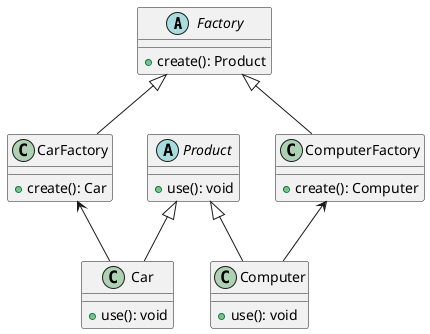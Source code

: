 @startuml
abstract Factory {
    + create(): Product
}
class CarFactory extends Factory {
    + create(): Car
}
class ComputerFactory extends Factory {
    + create(): Computer
}
abstract Product {
    + use(): void
}
class Car extends Product {
    + use(): void
}
class Computer extends Product {
    + use(): void
}
CarFactory <-- Car
ComputerFactory <-- Computer
@enduml